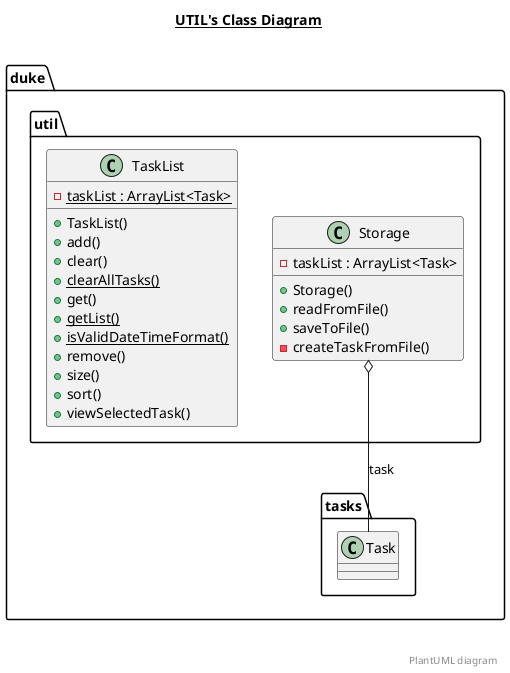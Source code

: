 @startuml

title __UTIL's Class Diagram__\n

  namespace duke {
    namespace util {
      class duke.util.Storage {
          - taskList : ArrayList<Task>
          + Storage()
          + readFromFile()
          + saveToFile()
          - createTaskFromFile()
      }
    }
  }
  

  namespace duke {
    namespace util {
      class duke.util.TaskList {
          {static} - taskList : ArrayList<Task>
          + TaskList()
          + add()
          + clear()
          {static} + clearAllTasks()
          + get()
          {static} + getList()
          {static} + isValidDateTimeFormat()
          + remove()
          + size()
          + sort()
          + viewSelectedTask()
      }
    }
  }
  

  duke.util.Storage o-- duke.tasks.Task : task


right footer


PlantUML diagram
endfooter

@enduml
